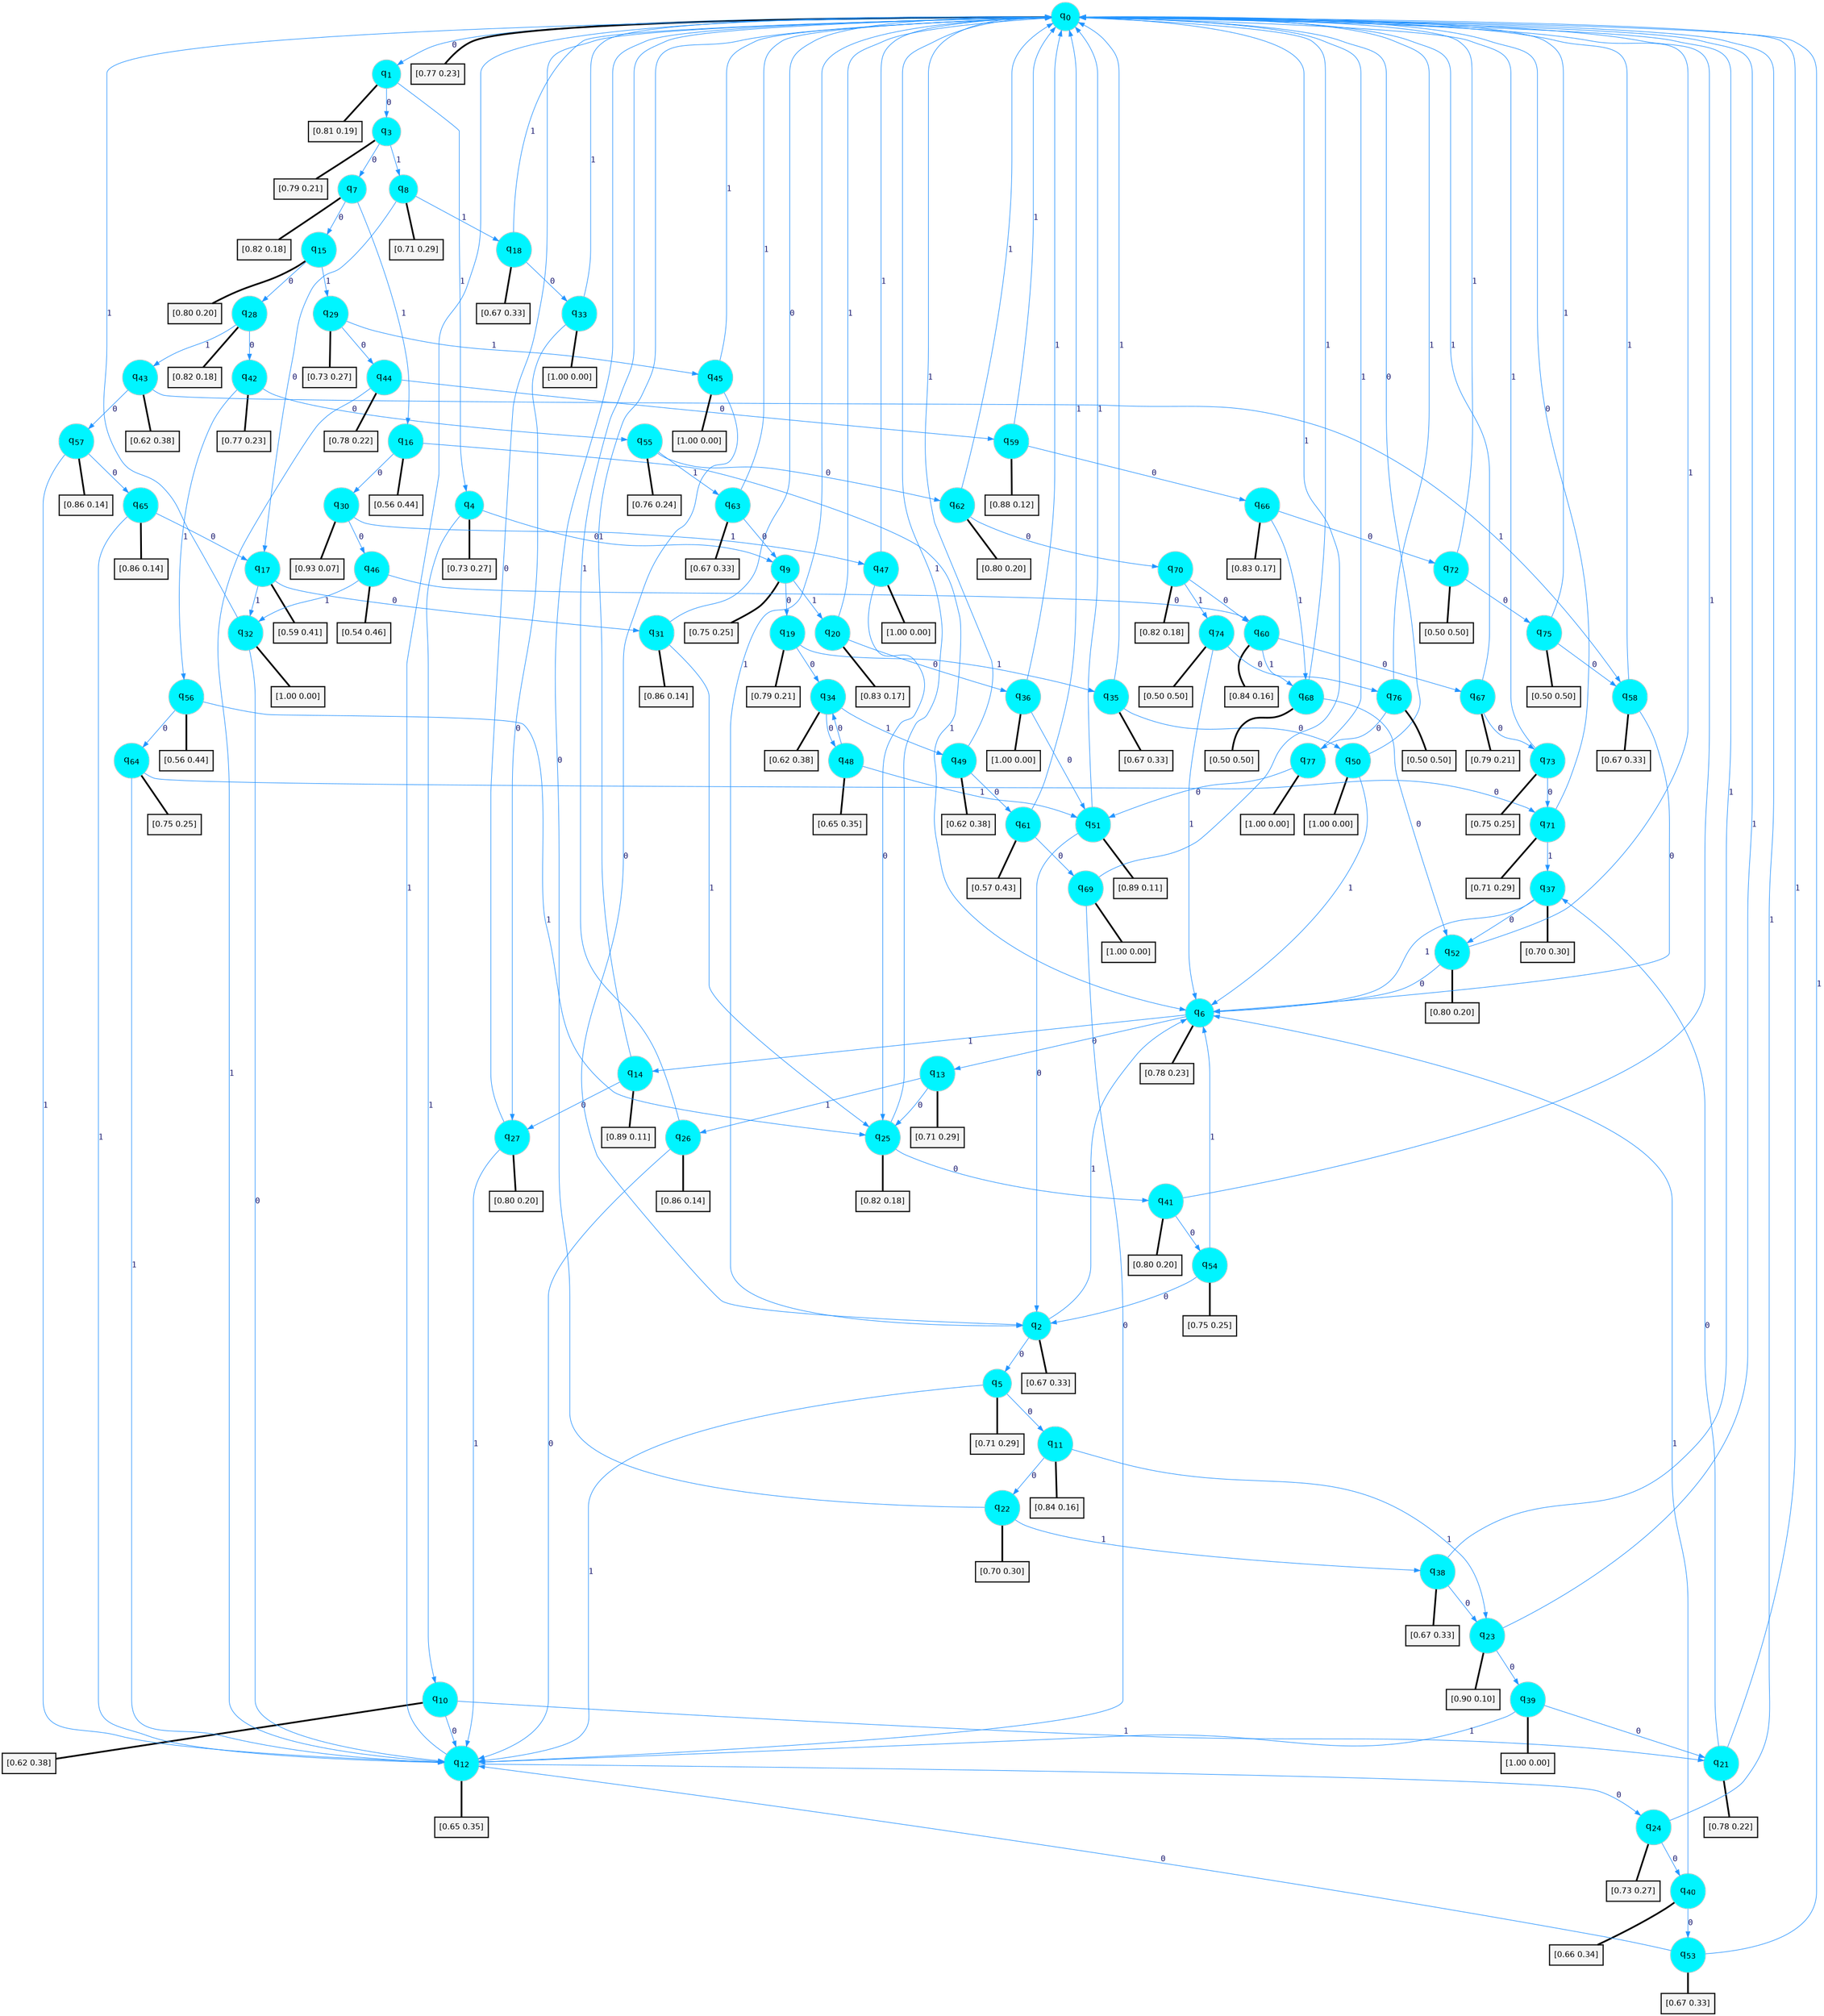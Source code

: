 digraph G {
graph [
bgcolor=transparent, dpi=300, rankdir=TD, size="40,25"];
node [
color=gray, fillcolor=turquoise1, fontcolor=black, fontname=Helvetica, fontsize=16, fontweight=bold, shape=circle, style=filled];
edge [
arrowsize=1, color=dodgerblue1, fontcolor=midnightblue, fontname=courier, fontweight=bold, penwidth=1, style=solid, weight=20];
0[label=<q<SUB>0</SUB>>];
1[label=<q<SUB>1</SUB>>];
2[label=<q<SUB>2</SUB>>];
3[label=<q<SUB>3</SUB>>];
4[label=<q<SUB>4</SUB>>];
5[label=<q<SUB>5</SUB>>];
6[label=<q<SUB>6</SUB>>];
7[label=<q<SUB>7</SUB>>];
8[label=<q<SUB>8</SUB>>];
9[label=<q<SUB>9</SUB>>];
10[label=<q<SUB>10</SUB>>];
11[label=<q<SUB>11</SUB>>];
12[label=<q<SUB>12</SUB>>];
13[label=<q<SUB>13</SUB>>];
14[label=<q<SUB>14</SUB>>];
15[label=<q<SUB>15</SUB>>];
16[label=<q<SUB>16</SUB>>];
17[label=<q<SUB>17</SUB>>];
18[label=<q<SUB>18</SUB>>];
19[label=<q<SUB>19</SUB>>];
20[label=<q<SUB>20</SUB>>];
21[label=<q<SUB>21</SUB>>];
22[label=<q<SUB>22</SUB>>];
23[label=<q<SUB>23</SUB>>];
24[label=<q<SUB>24</SUB>>];
25[label=<q<SUB>25</SUB>>];
26[label=<q<SUB>26</SUB>>];
27[label=<q<SUB>27</SUB>>];
28[label=<q<SUB>28</SUB>>];
29[label=<q<SUB>29</SUB>>];
30[label=<q<SUB>30</SUB>>];
31[label=<q<SUB>31</SUB>>];
32[label=<q<SUB>32</SUB>>];
33[label=<q<SUB>33</SUB>>];
34[label=<q<SUB>34</SUB>>];
35[label=<q<SUB>35</SUB>>];
36[label=<q<SUB>36</SUB>>];
37[label=<q<SUB>37</SUB>>];
38[label=<q<SUB>38</SUB>>];
39[label=<q<SUB>39</SUB>>];
40[label=<q<SUB>40</SUB>>];
41[label=<q<SUB>41</SUB>>];
42[label=<q<SUB>42</SUB>>];
43[label=<q<SUB>43</SUB>>];
44[label=<q<SUB>44</SUB>>];
45[label=<q<SUB>45</SUB>>];
46[label=<q<SUB>46</SUB>>];
47[label=<q<SUB>47</SUB>>];
48[label=<q<SUB>48</SUB>>];
49[label=<q<SUB>49</SUB>>];
50[label=<q<SUB>50</SUB>>];
51[label=<q<SUB>51</SUB>>];
52[label=<q<SUB>52</SUB>>];
53[label=<q<SUB>53</SUB>>];
54[label=<q<SUB>54</SUB>>];
55[label=<q<SUB>55</SUB>>];
56[label=<q<SUB>56</SUB>>];
57[label=<q<SUB>57</SUB>>];
58[label=<q<SUB>58</SUB>>];
59[label=<q<SUB>59</SUB>>];
60[label=<q<SUB>60</SUB>>];
61[label=<q<SUB>61</SUB>>];
62[label=<q<SUB>62</SUB>>];
63[label=<q<SUB>63</SUB>>];
64[label=<q<SUB>64</SUB>>];
65[label=<q<SUB>65</SUB>>];
66[label=<q<SUB>66</SUB>>];
67[label=<q<SUB>67</SUB>>];
68[label=<q<SUB>68</SUB>>];
69[label=<q<SUB>69</SUB>>];
70[label=<q<SUB>70</SUB>>];
71[label=<q<SUB>71</SUB>>];
72[label=<q<SUB>72</SUB>>];
73[label=<q<SUB>73</SUB>>];
74[label=<q<SUB>74</SUB>>];
75[label=<q<SUB>75</SUB>>];
76[label=<q<SUB>76</SUB>>];
77[label=<q<SUB>77</SUB>>];
78[label="[0.77 0.23]", shape=box,fontcolor=black, fontname=Helvetica, fontsize=14, penwidth=2, fillcolor=whitesmoke,color=black];
79[label="[0.81 0.19]", shape=box,fontcolor=black, fontname=Helvetica, fontsize=14, penwidth=2, fillcolor=whitesmoke,color=black];
80[label="[0.67 0.33]", shape=box,fontcolor=black, fontname=Helvetica, fontsize=14, penwidth=2, fillcolor=whitesmoke,color=black];
81[label="[0.79 0.21]", shape=box,fontcolor=black, fontname=Helvetica, fontsize=14, penwidth=2, fillcolor=whitesmoke,color=black];
82[label="[0.73 0.27]", shape=box,fontcolor=black, fontname=Helvetica, fontsize=14, penwidth=2, fillcolor=whitesmoke,color=black];
83[label="[0.71 0.29]", shape=box,fontcolor=black, fontname=Helvetica, fontsize=14, penwidth=2, fillcolor=whitesmoke,color=black];
84[label="[0.78 0.23]", shape=box,fontcolor=black, fontname=Helvetica, fontsize=14, penwidth=2, fillcolor=whitesmoke,color=black];
85[label="[0.82 0.18]", shape=box,fontcolor=black, fontname=Helvetica, fontsize=14, penwidth=2, fillcolor=whitesmoke,color=black];
86[label="[0.71 0.29]", shape=box,fontcolor=black, fontname=Helvetica, fontsize=14, penwidth=2, fillcolor=whitesmoke,color=black];
87[label="[0.75 0.25]", shape=box,fontcolor=black, fontname=Helvetica, fontsize=14, penwidth=2, fillcolor=whitesmoke,color=black];
88[label="[0.62 0.38]", shape=box,fontcolor=black, fontname=Helvetica, fontsize=14, penwidth=2, fillcolor=whitesmoke,color=black];
89[label="[0.84 0.16]", shape=box,fontcolor=black, fontname=Helvetica, fontsize=14, penwidth=2, fillcolor=whitesmoke,color=black];
90[label="[0.65 0.35]", shape=box,fontcolor=black, fontname=Helvetica, fontsize=14, penwidth=2, fillcolor=whitesmoke,color=black];
91[label="[0.71 0.29]", shape=box,fontcolor=black, fontname=Helvetica, fontsize=14, penwidth=2, fillcolor=whitesmoke,color=black];
92[label="[0.89 0.11]", shape=box,fontcolor=black, fontname=Helvetica, fontsize=14, penwidth=2, fillcolor=whitesmoke,color=black];
93[label="[0.80 0.20]", shape=box,fontcolor=black, fontname=Helvetica, fontsize=14, penwidth=2, fillcolor=whitesmoke,color=black];
94[label="[0.56 0.44]", shape=box,fontcolor=black, fontname=Helvetica, fontsize=14, penwidth=2, fillcolor=whitesmoke,color=black];
95[label="[0.59 0.41]", shape=box,fontcolor=black, fontname=Helvetica, fontsize=14, penwidth=2, fillcolor=whitesmoke,color=black];
96[label="[0.67 0.33]", shape=box,fontcolor=black, fontname=Helvetica, fontsize=14, penwidth=2, fillcolor=whitesmoke,color=black];
97[label="[0.79 0.21]", shape=box,fontcolor=black, fontname=Helvetica, fontsize=14, penwidth=2, fillcolor=whitesmoke,color=black];
98[label="[0.83 0.17]", shape=box,fontcolor=black, fontname=Helvetica, fontsize=14, penwidth=2, fillcolor=whitesmoke,color=black];
99[label="[0.78 0.22]", shape=box,fontcolor=black, fontname=Helvetica, fontsize=14, penwidth=2, fillcolor=whitesmoke,color=black];
100[label="[0.70 0.30]", shape=box,fontcolor=black, fontname=Helvetica, fontsize=14, penwidth=2, fillcolor=whitesmoke,color=black];
101[label="[0.90 0.10]", shape=box,fontcolor=black, fontname=Helvetica, fontsize=14, penwidth=2, fillcolor=whitesmoke,color=black];
102[label="[0.73 0.27]", shape=box,fontcolor=black, fontname=Helvetica, fontsize=14, penwidth=2, fillcolor=whitesmoke,color=black];
103[label="[0.82 0.18]", shape=box,fontcolor=black, fontname=Helvetica, fontsize=14, penwidth=2, fillcolor=whitesmoke,color=black];
104[label="[0.86 0.14]", shape=box,fontcolor=black, fontname=Helvetica, fontsize=14, penwidth=2, fillcolor=whitesmoke,color=black];
105[label="[0.80 0.20]", shape=box,fontcolor=black, fontname=Helvetica, fontsize=14, penwidth=2, fillcolor=whitesmoke,color=black];
106[label="[0.82 0.18]", shape=box,fontcolor=black, fontname=Helvetica, fontsize=14, penwidth=2, fillcolor=whitesmoke,color=black];
107[label="[0.73 0.27]", shape=box,fontcolor=black, fontname=Helvetica, fontsize=14, penwidth=2, fillcolor=whitesmoke,color=black];
108[label="[0.93 0.07]", shape=box,fontcolor=black, fontname=Helvetica, fontsize=14, penwidth=2, fillcolor=whitesmoke,color=black];
109[label="[0.86 0.14]", shape=box,fontcolor=black, fontname=Helvetica, fontsize=14, penwidth=2, fillcolor=whitesmoke,color=black];
110[label="[1.00 0.00]", shape=box,fontcolor=black, fontname=Helvetica, fontsize=14, penwidth=2, fillcolor=whitesmoke,color=black];
111[label="[1.00 0.00]", shape=box,fontcolor=black, fontname=Helvetica, fontsize=14, penwidth=2, fillcolor=whitesmoke,color=black];
112[label="[0.62 0.38]", shape=box,fontcolor=black, fontname=Helvetica, fontsize=14, penwidth=2, fillcolor=whitesmoke,color=black];
113[label="[0.67 0.33]", shape=box,fontcolor=black, fontname=Helvetica, fontsize=14, penwidth=2, fillcolor=whitesmoke,color=black];
114[label="[1.00 0.00]", shape=box,fontcolor=black, fontname=Helvetica, fontsize=14, penwidth=2, fillcolor=whitesmoke,color=black];
115[label="[0.70 0.30]", shape=box,fontcolor=black, fontname=Helvetica, fontsize=14, penwidth=2, fillcolor=whitesmoke,color=black];
116[label="[0.67 0.33]", shape=box,fontcolor=black, fontname=Helvetica, fontsize=14, penwidth=2, fillcolor=whitesmoke,color=black];
117[label="[1.00 0.00]", shape=box,fontcolor=black, fontname=Helvetica, fontsize=14, penwidth=2, fillcolor=whitesmoke,color=black];
118[label="[0.66 0.34]", shape=box,fontcolor=black, fontname=Helvetica, fontsize=14, penwidth=2, fillcolor=whitesmoke,color=black];
119[label="[0.80 0.20]", shape=box,fontcolor=black, fontname=Helvetica, fontsize=14, penwidth=2, fillcolor=whitesmoke,color=black];
120[label="[0.77 0.23]", shape=box,fontcolor=black, fontname=Helvetica, fontsize=14, penwidth=2, fillcolor=whitesmoke,color=black];
121[label="[0.62 0.38]", shape=box,fontcolor=black, fontname=Helvetica, fontsize=14, penwidth=2, fillcolor=whitesmoke,color=black];
122[label="[0.78 0.22]", shape=box,fontcolor=black, fontname=Helvetica, fontsize=14, penwidth=2, fillcolor=whitesmoke,color=black];
123[label="[1.00 0.00]", shape=box,fontcolor=black, fontname=Helvetica, fontsize=14, penwidth=2, fillcolor=whitesmoke,color=black];
124[label="[0.54 0.46]", shape=box,fontcolor=black, fontname=Helvetica, fontsize=14, penwidth=2, fillcolor=whitesmoke,color=black];
125[label="[1.00 0.00]", shape=box,fontcolor=black, fontname=Helvetica, fontsize=14, penwidth=2, fillcolor=whitesmoke,color=black];
126[label="[0.65 0.35]", shape=box,fontcolor=black, fontname=Helvetica, fontsize=14, penwidth=2, fillcolor=whitesmoke,color=black];
127[label="[0.62 0.38]", shape=box,fontcolor=black, fontname=Helvetica, fontsize=14, penwidth=2, fillcolor=whitesmoke,color=black];
128[label="[1.00 0.00]", shape=box,fontcolor=black, fontname=Helvetica, fontsize=14, penwidth=2, fillcolor=whitesmoke,color=black];
129[label="[0.89 0.11]", shape=box,fontcolor=black, fontname=Helvetica, fontsize=14, penwidth=2, fillcolor=whitesmoke,color=black];
130[label="[0.80 0.20]", shape=box,fontcolor=black, fontname=Helvetica, fontsize=14, penwidth=2, fillcolor=whitesmoke,color=black];
131[label="[0.67 0.33]", shape=box,fontcolor=black, fontname=Helvetica, fontsize=14, penwidth=2, fillcolor=whitesmoke,color=black];
132[label="[0.75 0.25]", shape=box,fontcolor=black, fontname=Helvetica, fontsize=14, penwidth=2, fillcolor=whitesmoke,color=black];
133[label="[0.76 0.24]", shape=box,fontcolor=black, fontname=Helvetica, fontsize=14, penwidth=2, fillcolor=whitesmoke,color=black];
134[label="[0.56 0.44]", shape=box,fontcolor=black, fontname=Helvetica, fontsize=14, penwidth=2, fillcolor=whitesmoke,color=black];
135[label="[0.86 0.14]", shape=box,fontcolor=black, fontname=Helvetica, fontsize=14, penwidth=2, fillcolor=whitesmoke,color=black];
136[label="[0.67 0.33]", shape=box,fontcolor=black, fontname=Helvetica, fontsize=14, penwidth=2, fillcolor=whitesmoke,color=black];
137[label="[0.88 0.12]", shape=box,fontcolor=black, fontname=Helvetica, fontsize=14, penwidth=2, fillcolor=whitesmoke,color=black];
138[label="[0.84 0.16]", shape=box,fontcolor=black, fontname=Helvetica, fontsize=14, penwidth=2, fillcolor=whitesmoke,color=black];
139[label="[0.57 0.43]", shape=box,fontcolor=black, fontname=Helvetica, fontsize=14, penwidth=2, fillcolor=whitesmoke,color=black];
140[label="[0.80 0.20]", shape=box,fontcolor=black, fontname=Helvetica, fontsize=14, penwidth=2, fillcolor=whitesmoke,color=black];
141[label="[0.67 0.33]", shape=box,fontcolor=black, fontname=Helvetica, fontsize=14, penwidth=2, fillcolor=whitesmoke,color=black];
142[label="[0.75 0.25]", shape=box,fontcolor=black, fontname=Helvetica, fontsize=14, penwidth=2, fillcolor=whitesmoke,color=black];
143[label="[0.86 0.14]", shape=box,fontcolor=black, fontname=Helvetica, fontsize=14, penwidth=2, fillcolor=whitesmoke,color=black];
144[label="[0.83 0.17]", shape=box,fontcolor=black, fontname=Helvetica, fontsize=14, penwidth=2, fillcolor=whitesmoke,color=black];
145[label="[0.79 0.21]", shape=box,fontcolor=black, fontname=Helvetica, fontsize=14, penwidth=2, fillcolor=whitesmoke,color=black];
146[label="[0.50 0.50]", shape=box,fontcolor=black, fontname=Helvetica, fontsize=14, penwidth=2, fillcolor=whitesmoke,color=black];
147[label="[1.00 0.00]", shape=box,fontcolor=black, fontname=Helvetica, fontsize=14, penwidth=2, fillcolor=whitesmoke,color=black];
148[label="[0.82 0.18]", shape=box,fontcolor=black, fontname=Helvetica, fontsize=14, penwidth=2, fillcolor=whitesmoke,color=black];
149[label="[0.71 0.29]", shape=box,fontcolor=black, fontname=Helvetica, fontsize=14, penwidth=2, fillcolor=whitesmoke,color=black];
150[label="[0.50 0.50]", shape=box,fontcolor=black, fontname=Helvetica, fontsize=14, penwidth=2, fillcolor=whitesmoke,color=black];
151[label="[0.75 0.25]", shape=box,fontcolor=black, fontname=Helvetica, fontsize=14, penwidth=2, fillcolor=whitesmoke,color=black];
152[label="[0.50 0.50]", shape=box,fontcolor=black, fontname=Helvetica, fontsize=14, penwidth=2, fillcolor=whitesmoke,color=black];
153[label="[0.50 0.50]", shape=box,fontcolor=black, fontname=Helvetica, fontsize=14, penwidth=2, fillcolor=whitesmoke,color=black];
154[label="[0.50 0.50]", shape=box,fontcolor=black, fontname=Helvetica, fontsize=14, penwidth=2, fillcolor=whitesmoke,color=black];
155[label="[1.00 0.00]", shape=box,fontcolor=black, fontname=Helvetica, fontsize=14, penwidth=2, fillcolor=whitesmoke,color=black];
0->1 [label=0];
0->2 [label=1];
0->78 [arrowhead=none, penwidth=3,color=black];
1->3 [label=0];
1->4 [label=1];
1->79 [arrowhead=none, penwidth=3,color=black];
2->5 [label=0];
2->6 [label=1];
2->80 [arrowhead=none, penwidth=3,color=black];
3->7 [label=0];
3->8 [label=1];
3->81 [arrowhead=none, penwidth=3,color=black];
4->9 [label=0];
4->10 [label=1];
4->82 [arrowhead=none, penwidth=3,color=black];
5->11 [label=0];
5->12 [label=1];
5->83 [arrowhead=none, penwidth=3,color=black];
6->13 [label=0];
6->14 [label=1];
6->84 [arrowhead=none, penwidth=3,color=black];
7->15 [label=0];
7->16 [label=1];
7->85 [arrowhead=none, penwidth=3,color=black];
8->17 [label=0];
8->18 [label=1];
8->86 [arrowhead=none, penwidth=3,color=black];
9->19 [label=0];
9->20 [label=1];
9->87 [arrowhead=none, penwidth=3,color=black];
10->12 [label=0];
10->21 [label=1];
10->88 [arrowhead=none, penwidth=3,color=black];
11->22 [label=0];
11->23 [label=1];
11->89 [arrowhead=none, penwidth=3,color=black];
12->24 [label=0];
12->0 [label=1];
12->90 [arrowhead=none, penwidth=3,color=black];
13->25 [label=0];
13->26 [label=1];
13->91 [arrowhead=none, penwidth=3,color=black];
14->27 [label=0];
14->0 [label=1];
14->92 [arrowhead=none, penwidth=3,color=black];
15->28 [label=0];
15->29 [label=1];
15->93 [arrowhead=none, penwidth=3,color=black];
16->30 [label=0];
16->6 [label=1];
16->94 [arrowhead=none, penwidth=3,color=black];
17->31 [label=0];
17->32 [label=1];
17->95 [arrowhead=none, penwidth=3,color=black];
18->33 [label=0];
18->0 [label=1];
18->96 [arrowhead=none, penwidth=3,color=black];
19->34 [label=0];
19->35 [label=1];
19->97 [arrowhead=none, penwidth=3,color=black];
20->36 [label=0];
20->0 [label=1];
20->98 [arrowhead=none, penwidth=3,color=black];
21->37 [label=0];
21->0 [label=1];
21->99 [arrowhead=none, penwidth=3,color=black];
22->0 [label=0];
22->38 [label=1];
22->100 [arrowhead=none, penwidth=3,color=black];
23->39 [label=0];
23->0 [label=1];
23->101 [arrowhead=none, penwidth=3,color=black];
24->40 [label=0];
24->0 [label=1];
24->102 [arrowhead=none, penwidth=3,color=black];
25->41 [label=0];
25->0 [label=1];
25->103 [arrowhead=none, penwidth=3,color=black];
26->12 [label=0];
26->0 [label=1];
26->104 [arrowhead=none, penwidth=3,color=black];
27->0 [label=0];
27->12 [label=1];
27->105 [arrowhead=none, penwidth=3,color=black];
28->42 [label=0];
28->43 [label=1];
28->106 [arrowhead=none, penwidth=3,color=black];
29->44 [label=0];
29->45 [label=1];
29->107 [arrowhead=none, penwidth=3,color=black];
30->46 [label=0];
30->47 [label=1];
30->108 [arrowhead=none, penwidth=3,color=black];
31->0 [label=0];
31->25 [label=1];
31->109 [arrowhead=none, penwidth=3,color=black];
32->12 [label=0];
32->0 [label=1];
32->110 [arrowhead=none, penwidth=3,color=black];
33->27 [label=0];
33->0 [label=1];
33->111 [arrowhead=none, penwidth=3,color=black];
34->48 [label=0];
34->49 [label=1];
34->112 [arrowhead=none, penwidth=3,color=black];
35->50 [label=0];
35->0 [label=1];
35->113 [arrowhead=none, penwidth=3,color=black];
36->51 [label=0];
36->0 [label=1];
36->114 [arrowhead=none, penwidth=3,color=black];
37->52 [label=0];
37->6 [label=1];
37->115 [arrowhead=none, penwidth=3,color=black];
38->23 [label=0];
38->0 [label=1];
38->116 [arrowhead=none, penwidth=3,color=black];
39->21 [label=0];
39->12 [label=1];
39->117 [arrowhead=none, penwidth=3,color=black];
40->53 [label=0];
40->6 [label=1];
40->118 [arrowhead=none, penwidth=3,color=black];
41->54 [label=0];
41->0 [label=1];
41->119 [arrowhead=none, penwidth=3,color=black];
42->55 [label=0];
42->56 [label=1];
42->120 [arrowhead=none, penwidth=3,color=black];
43->57 [label=0];
43->58 [label=1];
43->121 [arrowhead=none, penwidth=3,color=black];
44->59 [label=0];
44->12 [label=1];
44->122 [arrowhead=none, penwidth=3,color=black];
45->2 [label=0];
45->0 [label=1];
45->123 [arrowhead=none, penwidth=3,color=black];
46->60 [label=0];
46->32 [label=1];
46->124 [arrowhead=none, penwidth=3,color=black];
47->25 [label=0];
47->0 [label=1];
47->125 [arrowhead=none, penwidth=3,color=black];
48->34 [label=0];
48->51 [label=1];
48->126 [arrowhead=none, penwidth=3,color=black];
49->61 [label=0];
49->0 [label=1];
49->127 [arrowhead=none, penwidth=3,color=black];
50->0 [label=0];
50->6 [label=1];
50->128 [arrowhead=none, penwidth=3,color=black];
51->2 [label=0];
51->0 [label=1];
51->129 [arrowhead=none, penwidth=3,color=black];
52->6 [label=0];
52->0 [label=1];
52->130 [arrowhead=none, penwidth=3,color=black];
53->12 [label=0];
53->0 [label=1];
53->131 [arrowhead=none, penwidth=3,color=black];
54->2 [label=0];
54->6 [label=1];
54->132 [arrowhead=none, penwidth=3,color=black];
55->62 [label=0];
55->63 [label=1];
55->133 [arrowhead=none, penwidth=3,color=black];
56->64 [label=0];
56->25 [label=1];
56->134 [arrowhead=none, penwidth=3,color=black];
57->65 [label=0];
57->12 [label=1];
57->135 [arrowhead=none, penwidth=3,color=black];
58->6 [label=0];
58->0 [label=1];
58->136 [arrowhead=none, penwidth=3,color=black];
59->66 [label=0];
59->0 [label=1];
59->137 [arrowhead=none, penwidth=3,color=black];
60->67 [label=0];
60->68 [label=1];
60->138 [arrowhead=none, penwidth=3,color=black];
61->69 [label=0];
61->0 [label=1];
61->139 [arrowhead=none, penwidth=3,color=black];
62->70 [label=0];
62->0 [label=1];
62->140 [arrowhead=none, penwidth=3,color=black];
63->9 [label=0];
63->0 [label=1];
63->141 [arrowhead=none, penwidth=3,color=black];
64->71 [label=0];
64->12 [label=1];
64->142 [arrowhead=none, penwidth=3,color=black];
65->17 [label=0];
65->12 [label=1];
65->143 [arrowhead=none, penwidth=3,color=black];
66->72 [label=0];
66->68 [label=1];
66->144 [arrowhead=none, penwidth=3,color=black];
67->73 [label=0];
67->0 [label=1];
67->145 [arrowhead=none, penwidth=3,color=black];
68->52 [label=0];
68->0 [label=1];
68->146 [arrowhead=none, penwidth=3,color=black];
69->12 [label=0];
69->0 [label=1];
69->147 [arrowhead=none, penwidth=3,color=black];
70->60 [label=0];
70->74 [label=1];
70->148 [arrowhead=none, penwidth=3,color=black];
71->0 [label=0];
71->37 [label=1];
71->149 [arrowhead=none, penwidth=3,color=black];
72->75 [label=0];
72->0 [label=1];
72->150 [arrowhead=none, penwidth=3,color=black];
73->71 [label=0];
73->0 [label=1];
73->151 [arrowhead=none, penwidth=3,color=black];
74->76 [label=0];
74->6 [label=1];
74->152 [arrowhead=none, penwidth=3,color=black];
75->58 [label=0];
75->0 [label=1];
75->153 [arrowhead=none, penwidth=3,color=black];
76->77 [label=0];
76->0 [label=1];
76->154 [arrowhead=none, penwidth=3,color=black];
77->51 [label=0];
77->0 [label=1];
77->155 [arrowhead=none, penwidth=3,color=black];
}

